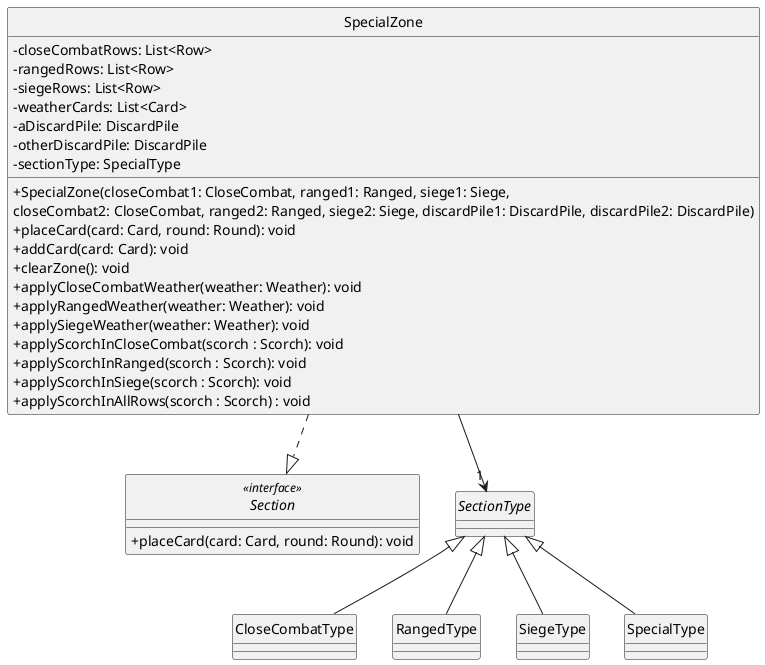 @startuml

skinparam monochrome true
hide circle
skinparam classAttributeIconSize 0

class SpecialZone {
  -closeCombatRows: List<Row>
  -rangedRows: List<Row>
  -siegeRows: List<Row>
  -weatherCards: List<Card>
  -aDiscardPile: DiscardPile
  -otherDiscardPile: DiscardPile
  -sectionType: SpecialType
  +SpecialZone(closeCombat1: CloseCombat, ranged1: Ranged, siege1: Siege, 
  closeCombat2: CloseCombat, ranged2: Ranged, siege2: Siege, discardPile1: DiscardPile, discardPile2: DiscardPile) 
  +placeCard(card: Card, round: Round): void
  +addCard(card: Card): void
  +clearZone(): void
  +applyCloseCombatWeather(weather: Weather): void
  +applyRangedWeather(weather: Weather): void
  +applySiegeWeather(weather: Weather): void
  +applyScorchInCloseCombat(scorch : Scorch): void
  +applyScorchInRanged(scorch : Scorch): void
  +applyScorchInSiege(scorch : Scorch): void
  +applyScorchInAllRows(scorch : Scorch) : void
}


interface Section <<interface>> {
  +placeCard(card: Card, round: Round): void
}


abstract class SectionType
class CloseCombatType
class RangedType
class SiegeType
class SpecialType
SectionType <|-- SpecialType
SectionType <|-- CloseCombatType
SectionType <|-- RangedType
SectionType <|-- SiegeType

SpecialZone ..|> Section
SpecialZone --> "1" SectionType





@enduml